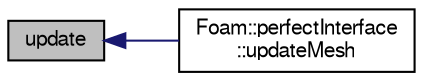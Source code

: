 digraph "update"
{
  bgcolor="transparent";
  edge [fontname="FreeSans",fontsize="10",labelfontname="FreeSans",labelfontsize="10"];
  node [fontname="FreeSans",fontsize="10",shape=record];
  rankdir="LR";
  Node1 [label="update",height=0.2,width=0.4,color="black", fillcolor="grey75", style="filled" fontcolor="black"];
  Node1 -> Node2 [dir="back",color="midnightblue",fontsize="10",style="solid",fontname="FreeSans"];
  Node2 [label="Foam::perfectInterface\l::updateMesh",height=0.2,width=0.4,color="black",URL="$a01778.html#ad57565956fd4064299f4bd3c4eebb1d4",tooltip="Force recalculation of locally stored data on topological change. "];
}
